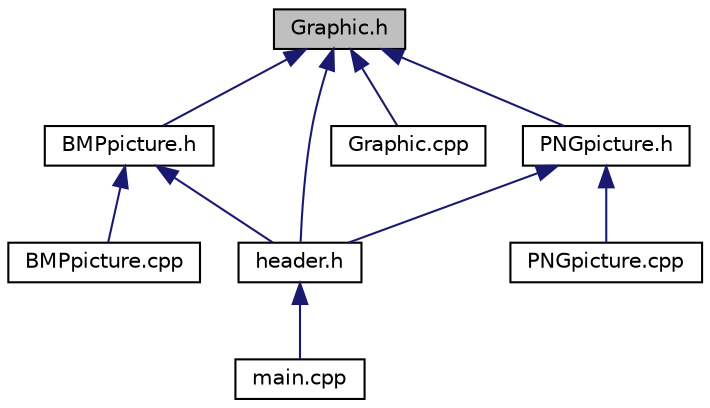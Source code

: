 digraph "Graphic.h"
{
 // LATEX_PDF_SIZE
  edge [fontname="Helvetica",fontsize="10",labelfontname="Helvetica",labelfontsize="10"];
  node [fontname="Helvetica",fontsize="10",shape=record];
  Node1 [label="Graphic.h",height=0.2,width=0.4,color="black", fillcolor="grey75", style="filled", fontcolor="black",tooltip="Abstract class for graphic objects."];
  Node1 -> Node2 [dir="back",color="midnightblue",fontsize="10",style="solid"];
  Node2 [label="BMPpicture.h",height=0.2,width=0.4,color="black", fillcolor="white", style="filled",URL="$_b_m_ppicture_8h.html",tooltip="Header for .bmp format and all additional structures."];
  Node2 -> Node3 [dir="back",color="midnightblue",fontsize="10",style="solid"];
  Node3 [label="BMPpicture.cpp",height=0.2,width=0.4,color="black", fillcolor="white", style="filled",URL="$_b_m_ppicture_8cpp.html",tooltip="Methods definitions of BMPpicture class."];
  Node2 -> Node4 [dir="back",color="midnightblue",fontsize="10",style="solid"];
  Node4 [label="header.h",height=0.2,width=0.4,color="black", fillcolor="white", style="filled",URL="$header_8h.html",tooltip="Main project header."];
  Node4 -> Node5 [dir="back",color="midnightblue",fontsize="10",style="solid"];
  Node5 [label="main.cpp",height=0.2,width=0.4,color="black", fillcolor="white", style="filled",URL="$main_8cpp.html",tooltip="Software principle realization."];
  Node1 -> Node6 [dir="back",color="midnightblue",fontsize="10",style="solid"];
  Node6 [label="Graphic.cpp",height=0.2,width=0.4,color="black", fillcolor="white", style="filled",URL="$_graphic_8cpp.html",tooltip="Methods definitions of Graphic abstract class."];
  Node1 -> Node4 [dir="back",color="midnightblue",fontsize="10",style="solid"];
  Node1 -> Node7 [dir="back",color="midnightblue",fontsize="10",style="solid"];
  Node7 [label="PNGpicture.h",height=0.2,width=0.4,color="black", fillcolor="white", style="filled",URL="$_p_n_gpicture_8h.html",tooltip="Header for .png format and all additional structures."];
  Node7 -> Node4 [dir="back",color="midnightblue",fontsize="10",style="solid"];
  Node7 -> Node8 [dir="back",color="midnightblue",fontsize="10",style="solid"];
  Node8 [label="PNGpicture.cpp",height=0.2,width=0.4,color="black", fillcolor="white", style="filled",URL="$_p_n_gpicture_8cpp.html",tooltip="Methods definitions of PNGpicture class."];
}
